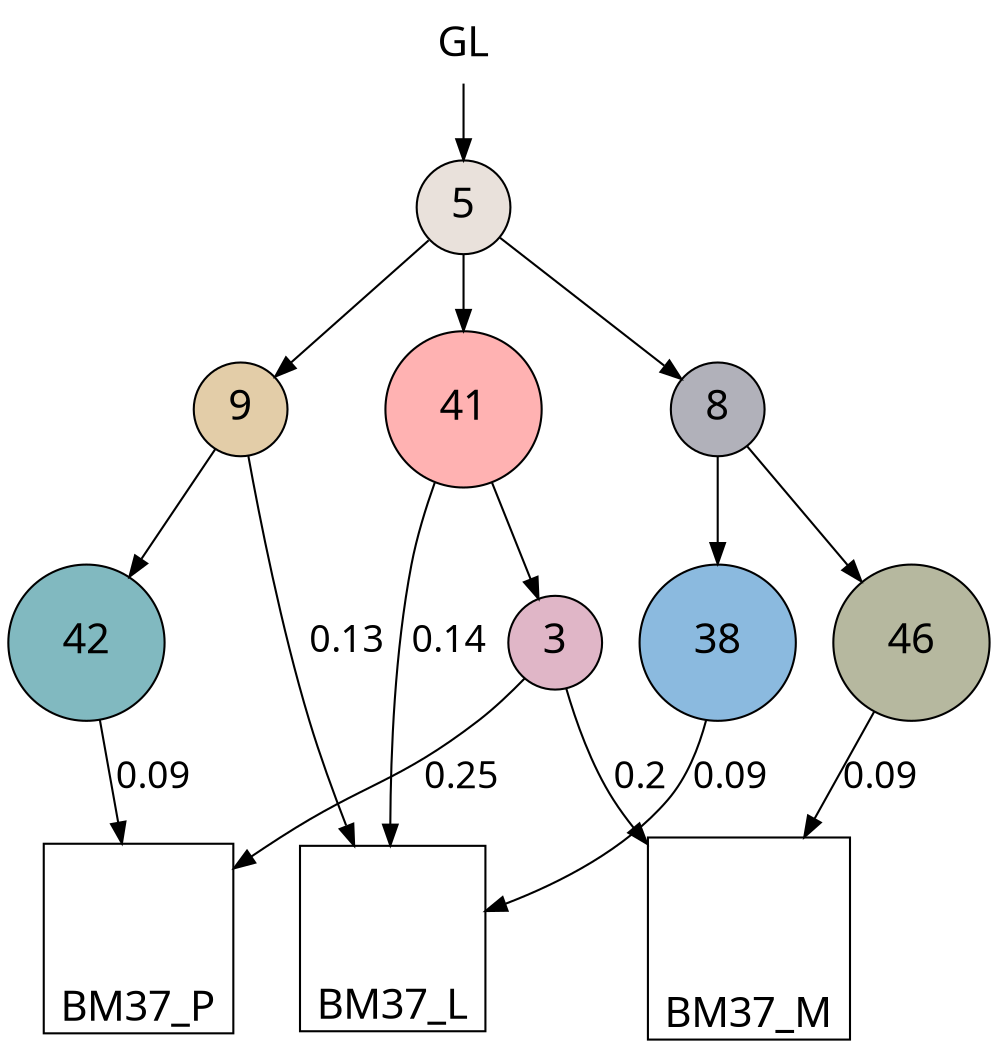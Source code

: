 digraph G { 
size ="10,10"
forcelabels=true
0 -> 5[ label="" fontname="Dialog.bold" fontsize=18];
1 -> 6[ label="" fontname="Dialog.bold" fontsize=18];
2 -> 7[ label="" fontname="Dialog.bold" fontsize=18];
2 -> 8[ label="" fontname="Dialog.bold" fontsize=18];
4 -> 3[ label="" fontname="Dialog.bold" fontsize=18];
5 -> 2[ label="" fontname="Dialog.bold" fontsize=18];
5 -> 1[ label="" fontname="Dialog.bold" fontsize=18];
5 -> 4[ label="" fontname="Dialog.bold" fontsize=18];
7 -> 10[ label="0.09" fontname="Dialog.bold" fontsize=18];
1 -> 10[ label="0.13" fontname="Dialog.bold" fontsize=18];
4 -> 10[ label="0.14" fontname="Dialog.bold" fontsize=18];
8 -> 11[ label="0.09" fontname="Dialog.bold" fontsize=18];
3 -> 11[ label="0.2" fontname="Dialog.bold" fontsize=18];
6 -> 12[ label="0.09" fontname="Dialog.bold" fontsize=18];
3 -> 12[ label="0.25" fontname="Dialog.bold" fontsize=18];
0 [ shape=plaintext label="GL" fontname="Dialog.bold" fontsize=20 style=filled fillcolor="#ffffff" color="#000000" width=0.625 heigth=0.625];
1 [ shape=circle label="9" fontname="Dialog.bold" fontsize=20 style=filled fillcolor="#e3cda8" color="#000000" width=0.625 heigth=0.625];
2 [ shape=circle label="8" fontname="Dialog.bold" fontsize=20 style=filled fillcolor="#b1b1ba" color="#000000" width=0.625 heigth=0.625];
3 [ shape=circle label="3" fontname="Dialog.bold" fontsize=20 style=filled fillcolor="#e0b6c7" color="#000000" width=0.625 heigth=0.625];
4 [ shape=circle label="41" fontname="Dialog.bold" fontsize=20 style=filled fillcolor="#ffb2b2" color="#000000" width=1.0416666666666667 heigth=1.0416666666666667];
5 [ shape=circle label="5" fontname="Dialog.bold" fontsize=20 style=filled fillcolor="#e9e1db" color="#000000" width=0.625 heigth=0.625];
6 [ shape=circle label="42" fontname="Dialog.bold" fontsize=20 style=filled fillcolor="#81b9c0" color="#000000" width=1.0416666666666667 heigth=1.0416666666666667];
7 [ shape=circle label="38" fontname="Dialog.bold" fontsize=20 style=filled fillcolor="#8bbadf" color="#000000" width=1.0416666666666667 heigth=1.0416666666666667];
8 [ shape=circle label="46" fontname="Dialog.bold" fontsize=20 style=filled fillcolor="#b6b89f" color="#000000" width=1.0416666666666667 heigth=1.0416666666666667];
10 [image="/lustre/rde/user/guoxc/project/181126_12Sample_BrM/phylogenetic/INcloudL/03LICHEE/lichee_dot_img_temp/img_1545198110378_10.png" shape=square label="BM37_L" labelloc=b fontname="Dialog.bold" fontsize=20 style=filled fillcolor="#ffffff" color="#000000" width=0.8333333333333334 heigth=0.8333333333333334];
11 [image="/lustre/rde/user/guoxc/project/181126_12Sample_BrM/phylogenetic/INcloudL/03LICHEE/lichee_dot_img_temp/img_1545198110378_11.png" shape=square label="BM37_M" labelloc=b fontname="Dialog.bold" fontsize=20 style=filled fillcolor="#ffffff" color="#000000" width=0.8333333333333334 heigth=0.8333333333333334];
12 [image="/lustre/rde/user/guoxc/project/181126_12Sample_BrM/phylogenetic/INcloudL/03LICHEE/lichee_dot_img_temp/img_1545198110378_12.png" shape=square label="BM37_P" labelloc=b fontname="Dialog.bold" fontsize=20 style=filled fillcolor="#ffffff" color="#000000" width=0.8333333333333334 heigth=0.8333333333333334];
{ rank = sink; 10; 11; 12; } 
}